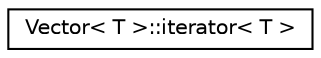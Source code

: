 digraph "Graphical Class Hierarchy"
{
  edge [fontname="Helvetica",fontsize="10",labelfontname="Helvetica",labelfontsize="10"];
  node [fontname="Helvetica",fontsize="10",shape=record];
  rankdir="LR";
  Node0 [label="Vector\< T \>::iterator\< T \>",height=0.2,width=0.4,color="black", fillcolor="white", style="filled",URL="$classVector_1_1iterator.html",tooltip="Implimentation iterator of stack. "];
}
